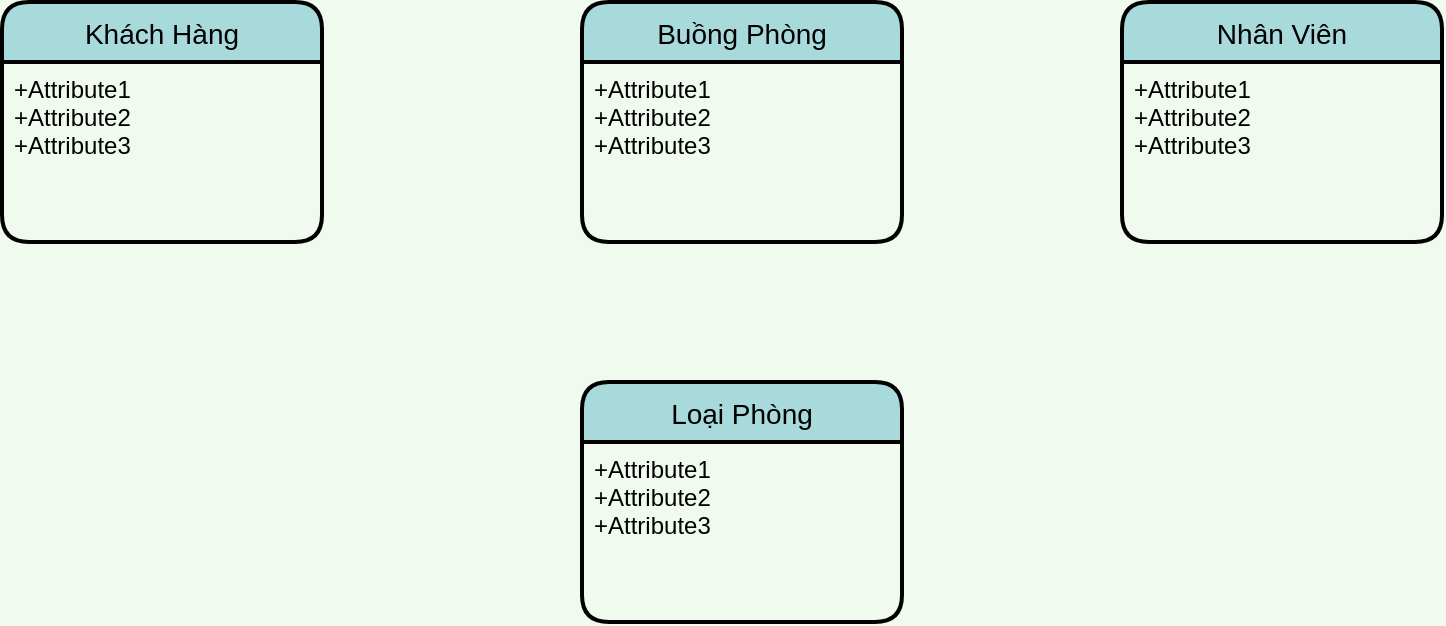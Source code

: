 <mxfile version="14.1.3" type="github">
  <diagram id="ZVVWfZMViWKJLwM7EidN" name="Page-1">
    <mxGraphModel dx="1422" dy="804" grid="1" gridSize="10" guides="1" tooltips="1" connect="1" arrows="1" fold="1" page="1" pageScale="1" pageWidth="827" pageHeight="1169" background="#F1FAEE" math="0" shadow="0">
      <root>
        <mxCell id="0" />
        <mxCell id="1" parent="0" />
        <mxCell id="YB05C7Pb-uXemA97MWsQ-250" value="Khách Hàng" style="swimlane;childLayout=stackLayout;horizontal=1;startSize=30;horizontalStack=0;rounded=1;fontSize=14;fontStyle=0;strokeWidth=2;resizeParent=0;resizeLast=1;shadow=0;dashed=0;align=center;fillColor=#A8DADC;" vertex="1" parent="1">
          <mxGeometry x="40" y="160" width="160" height="120" as="geometry" />
        </mxCell>
        <mxCell id="YB05C7Pb-uXemA97MWsQ-251" value="+Attribute1&#xa;+Attribute2&#xa;+Attribute3" style="align=left;strokeColor=none;fillColor=none;spacingLeft=4;fontSize=12;verticalAlign=top;resizable=0;rotatable=0;part=1;" vertex="1" parent="YB05C7Pb-uXemA97MWsQ-250">
          <mxGeometry y="30" width="160" height="90" as="geometry" />
        </mxCell>
        <mxCell id="YB05C7Pb-uXemA97MWsQ-253" value="Buồng Phòng" style="swimlane;childLayout=stackLayout;horizontal=1;startSize=30;horizontalStack=0;rounded=1;fontSize=14;fontStyle=0;strokeWidth=2;resizeParent=0;resizeLast=1;shadow=0;dashed=0;align=center;fillColor=#A8DADC;" vertex="1" parent="1">
          <mxGeometry x="330" y="160" width="160" height="120" as="geometry" />
        </mxCell>
        <mxCell id="YB05C7Pb-uXemA97MWsQ-254" value="+Attribute1&#xa;+Attribute2&#xa;+Attribute3" style="align=left;strokeColor=none;fillColor=none;spacingLeft=4;fontSize=12;verticalAlign=top;resizable=0;rotatable=0;part=1;" vertex="1" parent="YB05C7Pb-uXemA97MWsQ-253">
          <mxGeometry y="30" width="160" height="90" as="geometry" />
        </mxCell>
        <mxCell id="YB05C7Pb-uXemA97MWsQ-255" value="Nhân Viên" style="swimlane;childLayout=stackLayout;horizontal=1;startSize=30;horizontalStack=0;rounded=1;fontSize=14;fontStyle=0;strokeWidth=2;resizeParent=0;resizeLast=1;shadow=0;dashed=0;align=center;fillColor=#A8DADC;" vertex="1" parent="1">
          <mxGeometry x="600" y="160" width="160" height="120" as="geometry" />
        </mxCell>
        <mxCell id="YB05C7Pb-uXemA97MWsQ-256" value="+Attribute1&#xa;+Attribute2&#xa;+Attribute3" style="align=left;strokeColor=none;fillColor=none;spacingLeft=4;fontSize=12;verticalAlign=top;resizable=0;rotatable=0;part=1;" vertex="1" parent="YB05C7Pb-uXemA97MWsQ-255">
          <mxGeometry y="30" width="160" height="90" as="geometry" />
        </mxCell>
        <mxCell id="YB05C7Pb-uXemA97MWsQ-257" value="Loại Phòng" style="swimlane;childLayout=stackLayout;horizontal=1;startSize=30;horizontalStack=0;rounded=1;fontSize=14;fontStyle=0;strokeWidth=2;resizeParent=0;resizeLast=1;shadow=0;dashed=0;align=center;fillColor=#A8DADC;" vertex="1" parent="1">
          <mxGeometry x="330" y="350" width="160" height="120" as="geometry" />
        </mxCell>
        <mxCell id="YB05C7Pb-uXemA97MWsQ-258" value="+Attribute1&#xa;+Attribute2&#xa;+Attribute3" style="align=left;strokeColor=none;fillColor=none;spacingLeft=4;fontSize=12;verticalAlign=top;resizable=0;rotatable=0;part=1;" vertex="1" parent="YB05C7Pb-uXemA97MWsQ-257">
          <mxGeometry y="30" width="160" height="90" as="geometry" />
        </mxCell>
      </root>
    </mxGraphModel>
  </diagram>
</mxfile>
